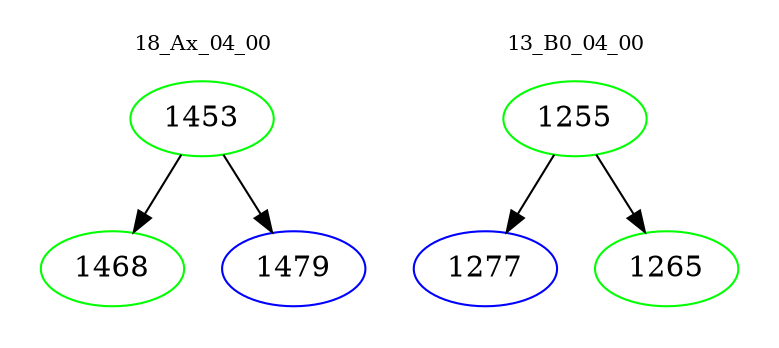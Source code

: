 digraph{
subgraph cluster_0 {
color = white
label = "18_Ax_04_00";
fontsize=10;
T0_1453 [label="1453", color="green"]
T0_1453 -> T0_1468 [color="black"]
T0_1468 [label="1468", color="green"]
T0_1453 -> T0_1479 [color="black"]
T0_1479 [label="1479", color="blue"]
}
subgraph cluster_1 {
color = white
label = "13_B0_04_00";
fontsize=10;
T1_1255 [label="1255", color="green"]
T1_1255 -> T1_1277 [color="black"]
T1_1277 [label="1277", color="blue"]
T1_1255 -> T1_1265 [color="black"]
T1_1265 [label="1265", color="green"]
}
}
